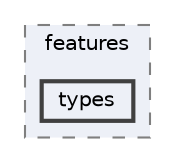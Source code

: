 digraph "C:/Dev/ezRPC/RPC/json/docs/mkdocs/docs/features/types"
{
 // LATEX_PDF_SIZE
  bgcolor="transparent";
  edge [fontname=Helvetica,fontsize=10,labelfontname=Helvetica,labelfontsize=10];
  node [fontname=Helvetica,fontsize=10,shape=box,height=0.2,width=0.4];
  compound=true
  subgraph clusterdir_711e98e09458a217068e10cb4b8db18c {
    graph [ bgcolor="#edf0f7", pencolor="grey50", label="features", fontname=Helvetica,fontsize=10 style="filled,dashed", URL="dir_711e98e09458a217068e10cb4b8db18c.html",tooltip=""]
  dir_945408585962b660c6930925d3d5b4de [label="types", fillcolor="#edf0f7", color="grey25", style="filled,bold", URL="dir_945408585962b660c6930925d3d5b4de.html",tooltip=""];
  }
}
